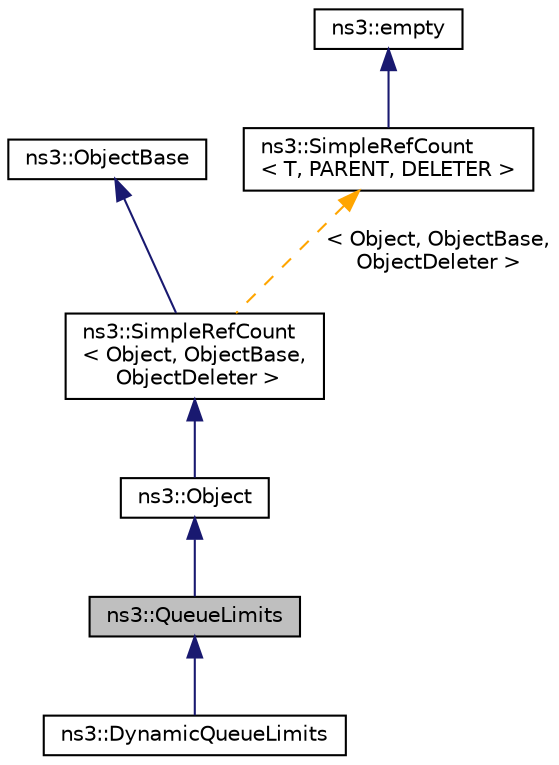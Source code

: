 digraph "ns3::QueueLimits"
{
 // LATEX_PDF_SIZE
  edge [fontname="Helvetica",fontsize="10",labelfontname="Helvetica",labelfontsize="10"];
  node [fontname="Helvetica",fontsize="10",shape=record];
  Node1 [label="ns3::QueueLimits",height=0.2,width=0.4,color="black", fillcolor="grey75", style="filled", fontcolor="black",tooltip="Abstract base class for NetDevice queue length controller."];
  Node2 -> Node1 [dir="back",color="midnightblue",fontsize="10",style="solid",fontname="Helvetica"];
  Node2 [label="ns3::Object",height=0.2,width=0.4,color="black", fillcolor="white", style="filled",URL="$classns3_1_1_object.html",tooltip="A base class which provides memory management and object aggregation."];
  Node3 -> Node2 [dir="back",color="midnightblue",fontsize="10",style="solid",fontname="Helvetica"];
  Node3 [label="ns3::SimpleRefCount\l\< Object, ObjectBase,\l ObjectDeleter \>",height=0.2,width=0.4,color="black", fillcolor="white", style="filled",URL="$classns3_1_1_simple_ref_count.html",tooltip=" "];
  Node4 -> Node3 [dir="back",color="midnightblue",fontsize="10",style="solid",fontname="Helvetica"];
  Node4 [label="ns3::ObjectBase",height=0.2,width=0.4,color="black", fillcolor="white", style="filled",URL="$classns3_1_1_object_base.html",tooltip="Anchor the ns-3 type and attribute system."];
  Node5 -> Node3 [dir="back",color="orange",fontsize="10",style="dashed",label=" \< Object, ObjectBase,\l ObjectDeleter \>" ,fontname="Helvetica"];
  Node5 [label="ns3::SimpleRefCount\l\< T, PARENT, DELETER \>",height=0.2,width=0.4,color="black", fillcolor="white", style="filled",URL="$classns3_1_1_simple_ref_count.html",tooltip="A template-based reference counting class."];
  Node6 -> Node5 [dir="back",color="midnightblue",fontsize="10",style="solid",fontname="Helvetica"];
  Node6 [label="ns3::empty",height=0.2,width=0.4,color="black", fillcolor="white", style="filled",URL="$classns3_1_1empty.html",tooltip="make Callback use a separate empty type"];
  Node1 -> Node7 [dir="back",color="midnightblue",fontsize="10",style="solid",fontname="Helvetica"];
  Node7 [label="ns3::DynamicQueueLimits",height=0.2,width=0.4,color="black", fillcolor="white", style="filled",URL="$classns3_1_1_dynamic_queue_limits.html",tooltip="DynamicQueueLimits would be used in conjunction with a producer/consumer type queue (possibly a netde..."];
}
